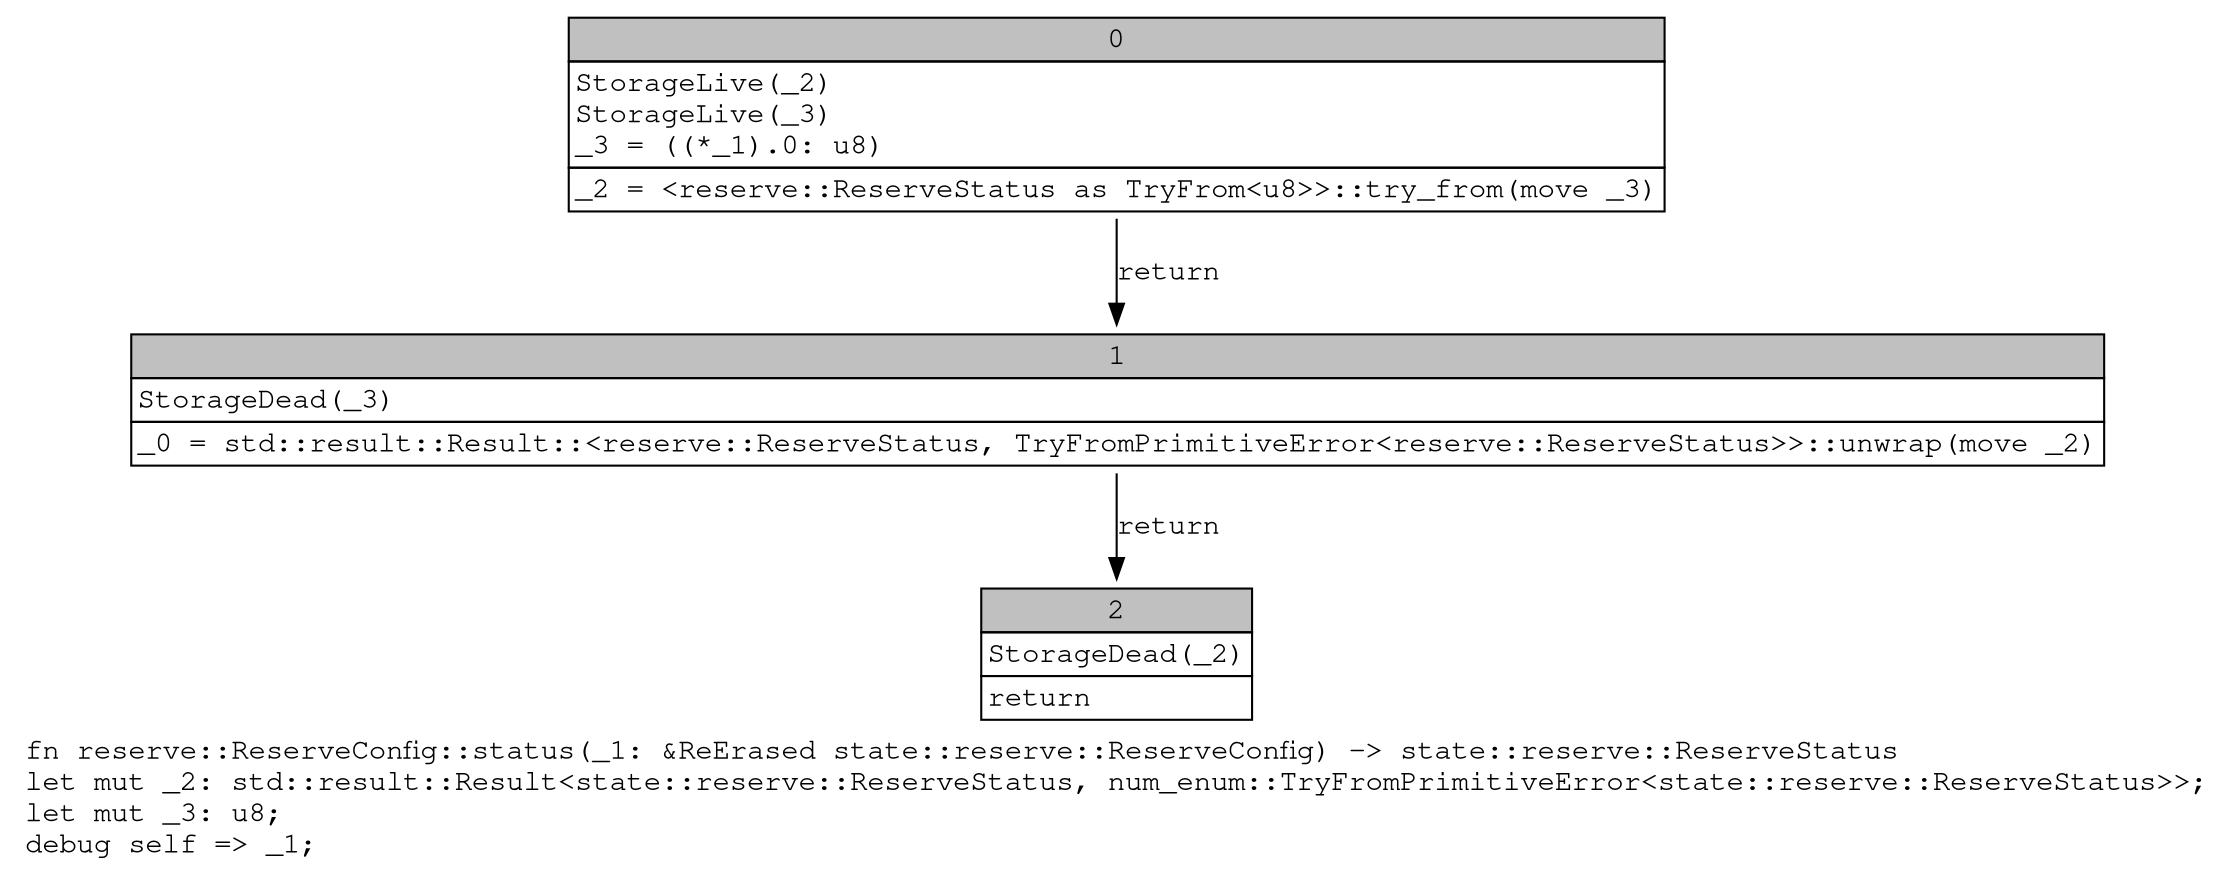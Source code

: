 digraph Mir_0_1963 {
    graph [fontname="Courier, monospace"];
    node [fontname="Courier, monospace"];
    edge [fontname="Courier, monospace"];
    label=<fn reserve::ReserveConfig::status(_1: &amp;ReErased state::reserve::ReserveConfig) -&gt; state::reserve::ReserveStatus<br align="left"/>let mut _2: std::result::Result&lt;state::reserve::ReserveStatus, num_enum::TryFromPrimitiveError&lt;state::reserve::ReserveStatus&gt;&gt;;<br align="left"/>let mut _3: u8;<br align="left"/>debug self =&gt; _1;<br align="left"/>>;
    bb0__0_1963 [shape="none", label=<<table border="0" cellborder="1" cellspacing="0"><tr><td bgcolor="gray" align="center" colspan="1">0</td></tr><tr><td align="left" balign="left">StorageLive(_2)<br/>StorageLive(_3)<br/>_3 = ((*_1).0: u8)<br/></td></tr><tr><td align="left">_2 = &lt;reserve::ReserveStatus as TryFrom&lt;u8&gt;&gt;::try_from(move _3)</td></tr></table>>];
    bb1__0_1963 [shape="none", label=<<table border="0" cellborder="1" cellspacing="0"><tr><td bgcolor="gray" align="center" colspan="1">1</td></tr><tr><td align="left" balign="left">StorageDead(_3)<br/></td></tr><tr><td align="left">_0 = std::result::Result::&lt;reserve::ReserveStatus, TryFromPrimitiveError&lt;reserve::ReserveStatus&gt;&gt;::unwrap(move _2)</td></tr></table>>];
    bb2__0_1963 [shape="none", label=<<table border="0" cellborder="1" cellspacing="0"><tr><td bgcolor="gray" align="center" colspan="1">2</td></tr><tr><td align="left" balign="left">StorageDead(_2)<br/></td></tr><tr><td align="left">return</td></tr></table>>];
    bb0__0_1963 -> bb1__0_1963 [label="return"];
    bb1__0_1963 -> bb2__0_1963 [label="return"];
}

